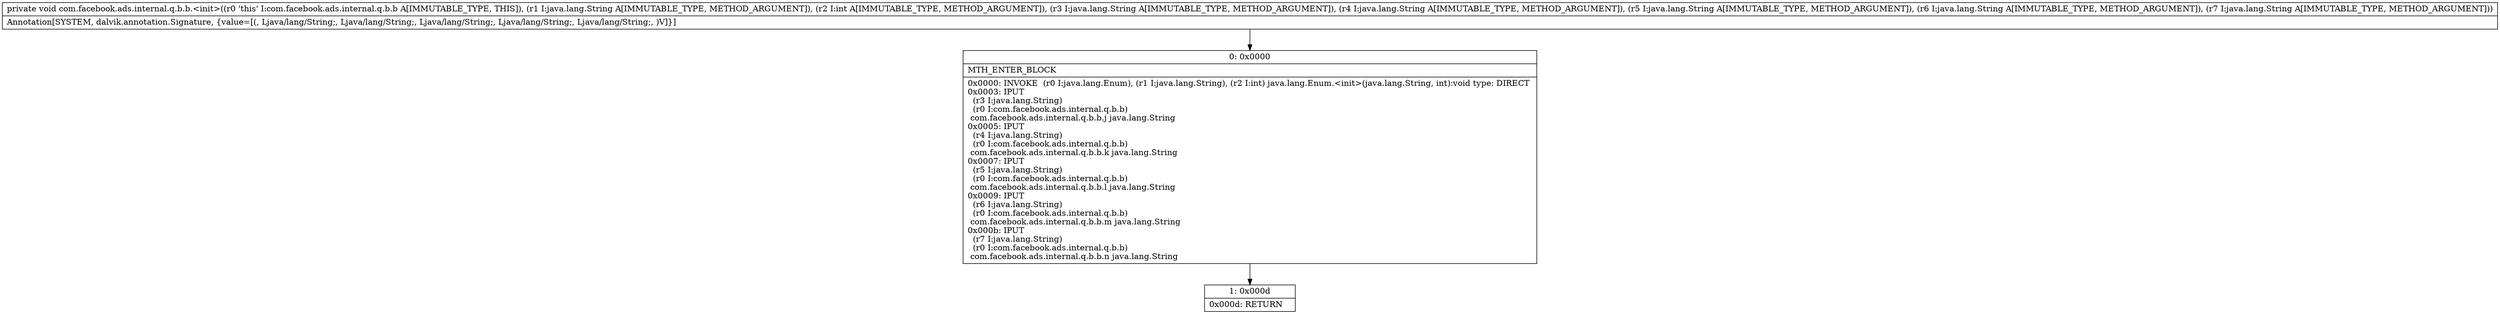 digraph "CFG forcom.facebook.ads.internal.q.b.b.\<init\>(Ljava\/lang\/String;ILjava\/lang\/String;Ljava\/lang\/String;Ljava\/lang\/String;Ljava\/lang\/String;Ljava\/lang\/String;)V" {
Node_0 [shape=record,label="{0\:\ 0x0000|MTH_ENTER_BLOCK\l|0x0000: INVOKE  (r0 I:java.lang.Enum), (r1 I:java.lang.String), (r2 I:int) java.lang.Enum.\<init\>(java.lang.String, int):void type: DIRECT \l0x0003: IPUT  \l  (r3 I:java.lang.String)\l  (r0 I:com.facebook.ads.internal.q.b.b)\l com.facebook.ads.internal.q.b.b.j java.lang.String \l0x0005: IPUT  \l  (r4 I:java.lang.String)\l  (r0 I:com.facebook.ads.internal.q.b.b)\l com.facebook.ads.internal.q.b.b.k java.lang.String \l0x0007: IPUT  \l  (r5 I:java.lang.String)\l  (r0 I:com.facebook.ads.internal.q.b.b)\l com.facebook.ads.internal.q.b.b.l java.lang.String \l0x0009: IPUT  \l  (r6 I:java.lang.String)\l  (r0 I:com.facebook.ads.internal.q.b.b)\l com.facebook.ads.internal.q.b.b.m java.lang.String \l0x000b: IPUT  \l  (r7 I:java.lang.String)\l  (r0 I:com.facebook.ads.internal.q.b.b)\l com.facebook.ads.internal.q.b.b.n java.lang.String \l}"];
Node_1 [shape=record,label="{1\:\ 0x000d|0x000d: RETURN   \l}"];
MethodNode[shape=record,label="{private void com.facebook.ads.internal.q.b.b.\<init\>((r0 'this' I:com.facebook.ads.internal.q.b.b A[IMMUTABLE_TYPE, THIS]), (r1 I:java.lang.String A[IMMUTABLE_TYPE, METHOD_ARGUMENT]), (r2 I:int A[IMMUTABLE_TYPE, METHOD_ARGUMENT]), (r3 I:java.lang.String A[IMMUTABLE_TYPE, METHOD_ARGUMENT]), (r4 I:java.lang.String A[IMMUTABLE_TYPE, METHOD_ARGUMENT]), (r5 I:java.lang.String A[IMMUTABLE_TYPE, METHOD_ARGUMENT]), (r6 I:java.lang.String A[IMMUTABLE_TYPE, METHOD_ARGUMENT]), (r7 I:java.lang.String A[IMMUTABLE_TYPE, METHOD_ARGUMENT]))  | Annotation[SYSTEM, dalvik.annotation.Signature, \{value=[(, Ljava\/lang\/String;, Ljava\/lang\/String;, Ljava\/lang\/String;, Ljava\/lang\/String;, Ljava\/lang\/String;, )V]\}]\l}"];
MethodNode -> Node_0;
Node_0 -> Node_1;
}

